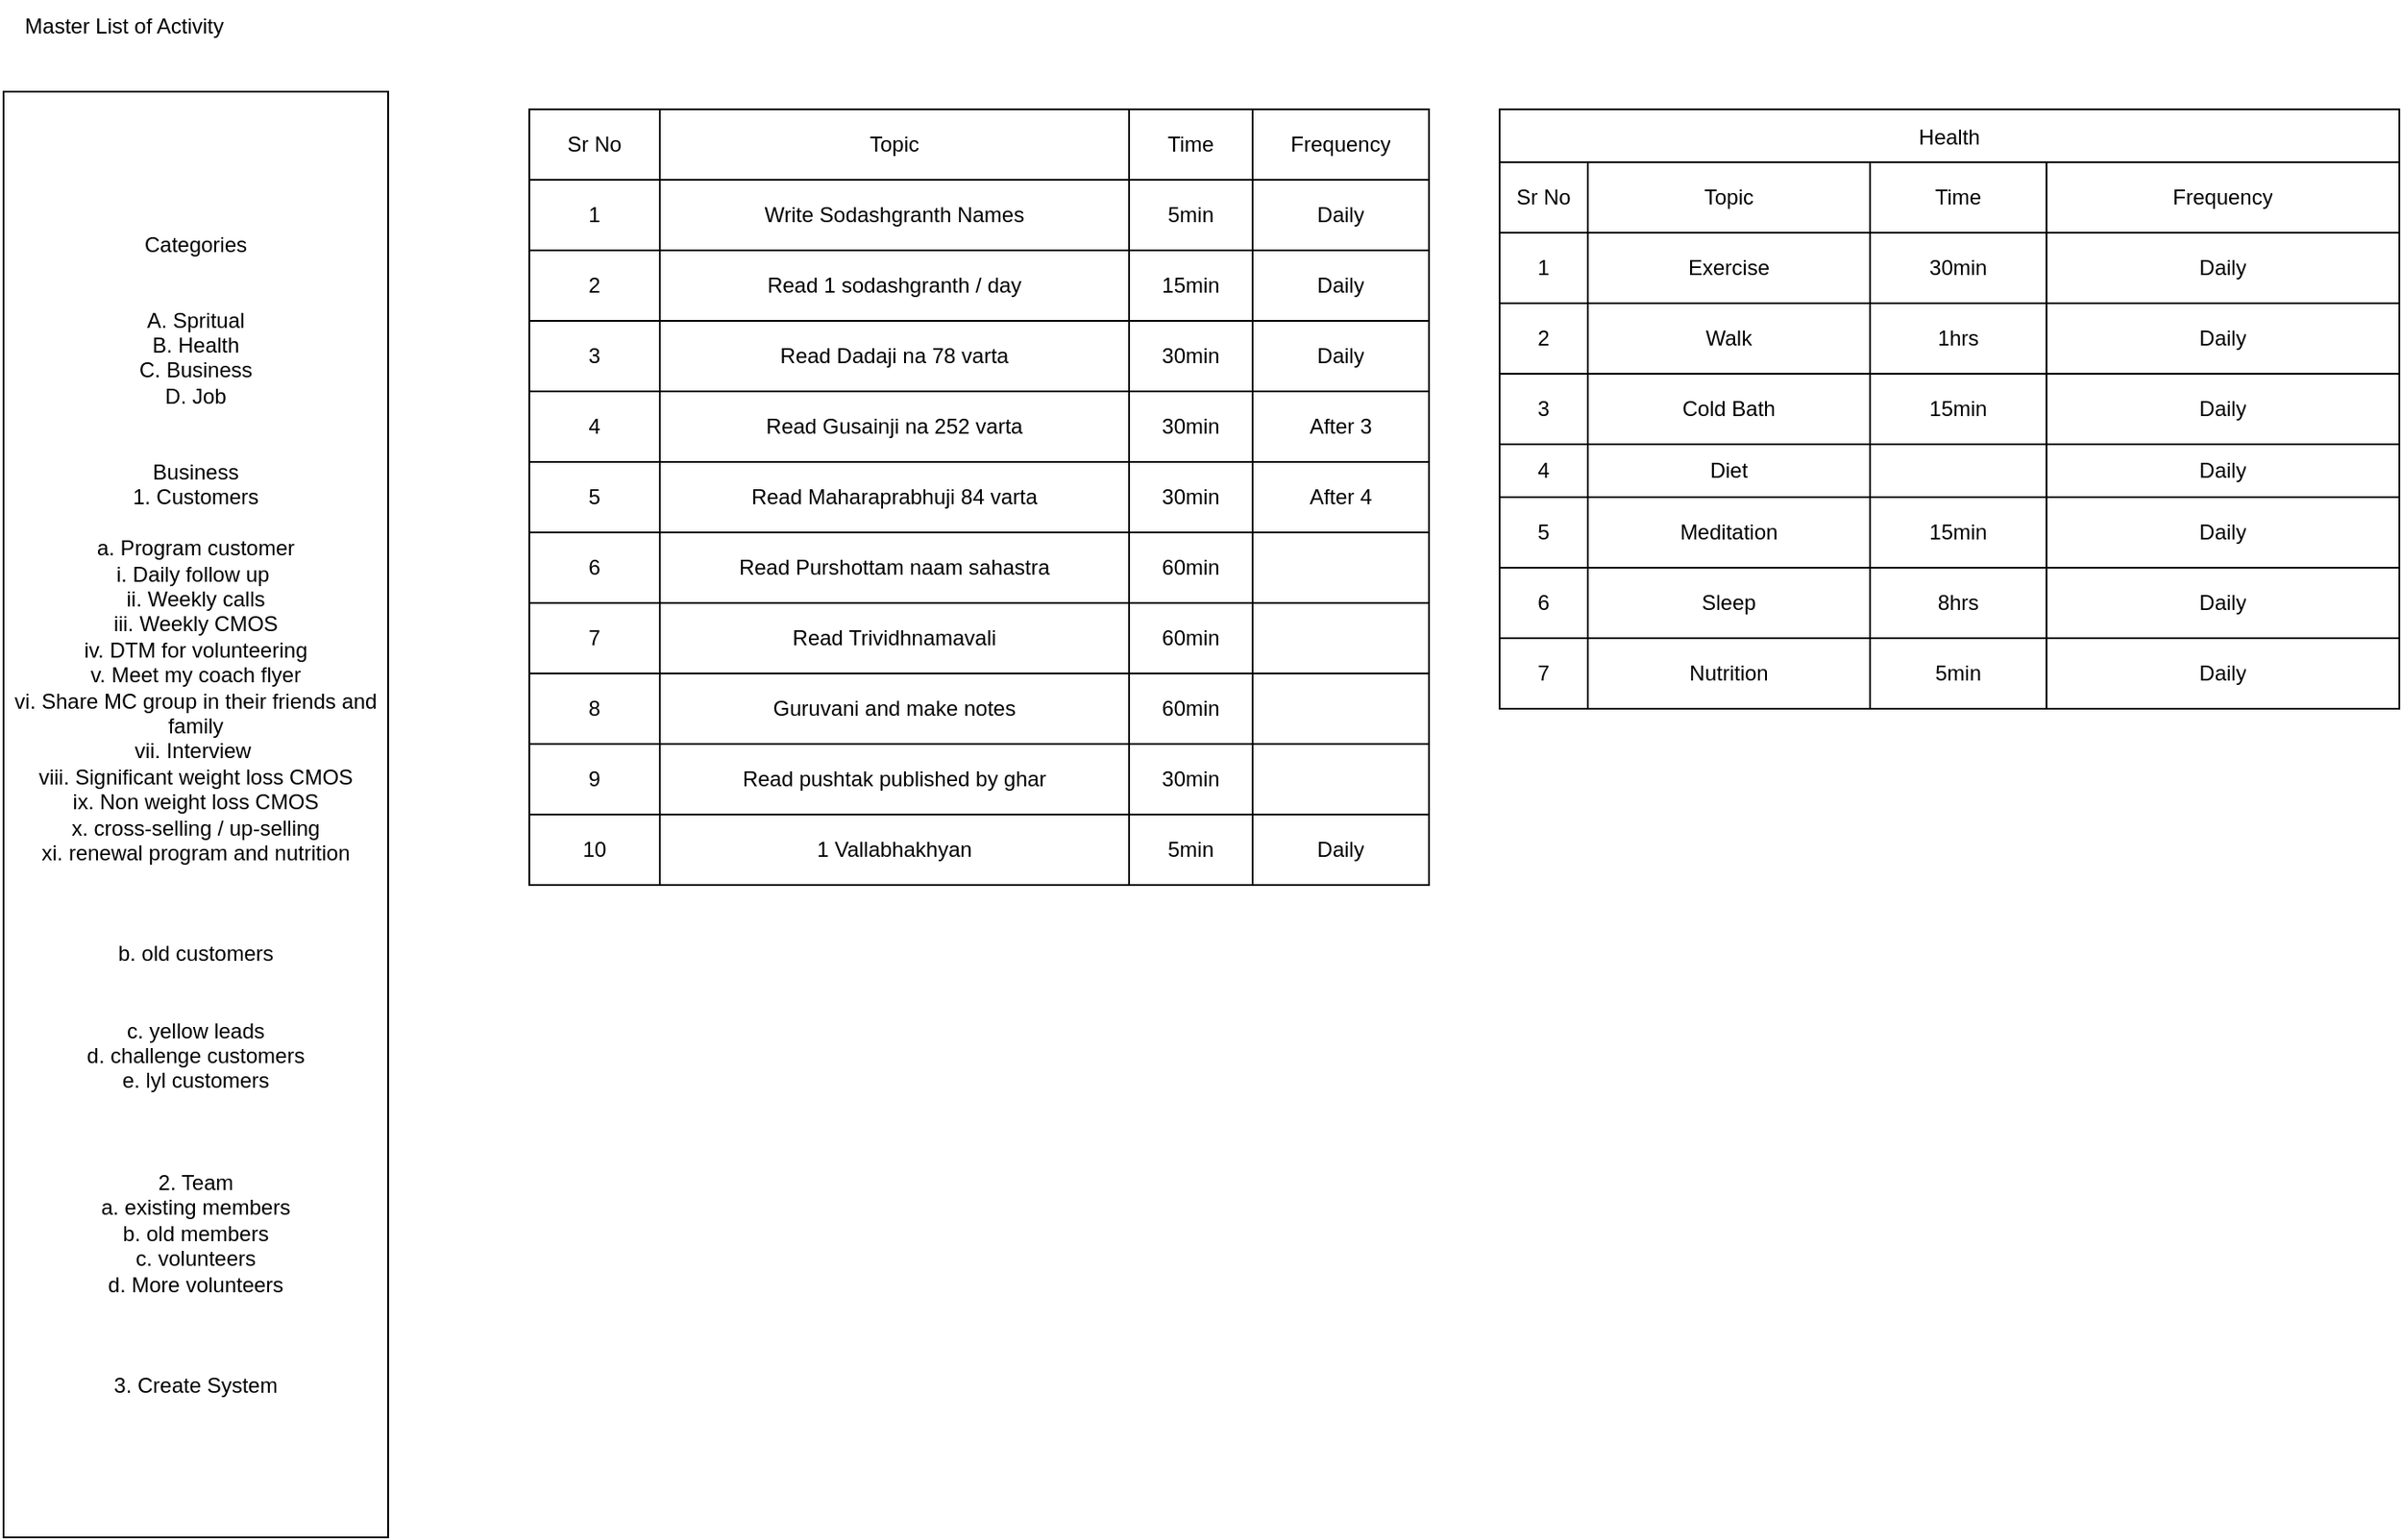 <mxfile version="24.2.7" type="github">
  <diagram name="Page-1" id="o7TmA1QrKZWusFfurLSE">
    <mxGraphModel dx="1026" dy="685" grid="1" gridSize="10" guides="1" tooltips="1" connect="1" arrows="1" fold="1" page="1" pageScale="1" pageWidth="827" pageHeight="1169" math="0" shadow="0">
      <root>
        <mxCell id="0" />
        <mxCell id="1" parent="0" />
        <mxCell id="f_WUbL0dvEo4hb0WviOG-1" value="Categories&lt;div&gt;&lt;br&gt;&lt;/div&gt;&lt;div&gt;&lt;br&gt;&lt;/div&gt;&lt;div&gt;A. Spritual&lt;/div&gt;&lt;div&gt;B. Health&lt;/div&gt;&lt;div&gt;C. Business&lt;/div&gt;&lt;div&gt;D. Job&lt;/div&gt;&lt;div&gt;&lt;br&gt;&lt;/div&gt;&lt;div&gt;&lt;br&gt;&lt;/div&gt;&lt;div&gt;Business&lt;/div&gt;&lt;div&gt;1. Customers&lt;/div&gt;&lt;div&gt;&lt;br&gt;&lt;/div&gt;&lt;div&gt;a. Program customer&lt;/div&gt;&lt;div&gt;i. Daily follow up&amp;nbsp;&lt;/div&gt;&lt;div&gt;ii. Weekly calls&lt;/div&gt;&lt;div&gt;iii. Weekly CMOS&lt;/div&gt;&lt;div&gt;iv. DTM for volunteering&lt;/div&gt;&lt;div&gt;v. Meet my coach flyer&lt;/div&gt;&lt;div&gt;vi. Share MC group in their friends and family&lt;/div&gt;&lt;div&gt;vii. Interview&amp;nbsp;&lt;/div&gt;&lt;div&gt;viii. Significant weight loss CMOS&lt;/div&gt;&lt;div&gt;ix. Non weight loss CMOS&lt;/div&gt;&lt;div&gt;&lt;span style=&quot;background-color: initial;&quot;&gt;x. cross-selling / up-selling&lt;/span&gt;&lt;br&gt;&lt;/div&gt;&lt;div&gt;&lt;span style=&quot;background-color: initial;&quot;&gt;xi. renewal program and nutrition&lt;/span&gt;&lt;/div&gt;&lt;div&gt;&lt;span style=&quot;background-color: initial;&quot;&gt;&amp;nbsp;&lt;/span&gt;&lt;/div&gt;&lt;div&gt;&lt;br&gt;&lt;/div&gt;&lt;div&gt;&lt;br&gt;&lt;/div&gt;&lt;div&gt;b. old customers&lt;/div&gt;&lt;div&gt;&lt;br&gt;&lt;/div&gt;&lt;div&gt;&lt;br&gt;&lt;/div&gt;&lt;div&gt;c. yellow leads&lt;/div&gt;&lt;div&gt;d. challenge customers&lt;/div&gt;&lt;div&gt;e. lyl customers&lt;/div&gt;&lt;div&gt;&lt;br&gt;&lt;/div&gt;&lt;div&gt;&lt;br&gt;&lt;/div&gt;&lt;div&gt;&lt;br&gt;&lt;/div&gt;&lt;div&gt;2. Team&lt;/div&gt;&lt;div&gt;a. existing members&lt;/div&gt;&lt;div&gt;b. old members&lt;/div&gt;&lt;div&gt;c. volunteers&lt;/div&gt;&lt;div&gt;d. More volunteers&lt;/div&gt;&lt;div&gt;&lt;br&gt;&lt;/div&gt;&lt;div&gt;&lt;br&gt;&lt;/div&gt;&lt;div&gt;&lt;br&gt;&lt;/div&gt;&lt;div&gt;3. Create System&lt;/div&gt;" style="rounded=0;whiteSpace=wrap;html=1;" vertex="1" parent="1">
          <mxGeometry x="52" y="80" width="218" height="820" as="geometry" />
        </mxCell>
        <mxCell id="f_WUbL0dvEo4hb0WviOG-2" value="Master List of Activity" style="text;html=1;align=center;verticalAlign=middle;resizable=0;points=[];autosize=1;strokeColor=none;fillColor=none;" vertex="1" parent="1">
          <mxGeometry x="50" y="28" width="140" height="30" as="geometry" />
        </mxCell>
        <mxCell id="f_WUbL0dvEo4hb0WviOG-4" value="" style="shape=table;startSize=0;container=1;collapsible=0;childLayout=tableLayout;" vertex="1" parent="1">
          <mxGeometry x="350" y="90" width="510" height="440" as="geometry" />
        </mxCell>
        <mxCell id="f_WUbL0dvEo4hb0WviOG-5" value="" style="shape=tableRow;horizontal=0;startSize=0;swimlaneHead=0;swimlaneBody=0;strokeColor=inherit;top=0;left=0;bottom=0;right=0;collapsible=0;dropTarget=0;fillColor=none;points=[[0,0.5],[1,0.5]];portConstraint=eastwest;" vertex="1" parent="f_WUbL0dvEo4hb0WviOG-4">
          <mxGeometry width="510" height="40" as="geometry" />
        </mxCell>
        <mxCell id="f_WUbL0dvEo4hb0WviOG-6" value="Sr No" style="shape=partialRectangle;html=1;whiteSpace=wrap;connectable=0;strokeColor=inherit;overflow=hidden;fillColor=none;top=0;left=0;bottom=0;right=0;pointerEvents=1;align=center;" vertex="1" parent="f_WUbL0dvEo4hb0WviOG-5">
          <mxGeometry width="74" height="40" as="geometry">
            <mxRectangle width="74" height="40" as="alternateBounds" />
          </mxGeometry>
        </mxCell>
        <mxCell id="f_WUbL0dvEo4hb0WviOG-7" value="Topic" style="shape=partialRectangle;html=1;whiteSpace=wrap;connectable=0;strokeColor=inherit;overflow=hidden;fillColor=none;top=0;left=0;bottom=0;right=0;pointerEvents=1;" vertex="1" parent="f_WUbL0dvEo4hb0WviOG-5">
          <mxGeometry x="74" width="266" height="40" as="geometry">
            <mxRectangle width="266" height="40" as="alternateBounds" />
          </mxGeometry>
        </mxCell>
        <mxCell id="f_WUbL0dvEo4hb0WviOG-21" value="Time" style="shape=partialRectangle;html=1;whiteSpace=wrap;connectable=0;strokeColor=inherit;overflow=hidden;fillColor=none;top=0;left=0;bottom=0;right=0;pointerEvents=1;" vertex="1" parent="f_WUbL0dvEo4hb0WviOG-5">
          <mxGeometry x="340" width="70" height="40" as="geometry">
            <mxRectangle width="70" height="40" as="alternateBounds" />
          </mxGeometry>
        </mxCell>
        <mxCell id="f_WUbL0dvEo4hb0WviOG-17" value="Frequency" style="shape=partialRectangle;html=1;whiteSpace=wrap;connectable=0;strokeColor=inherit;overflow=hidden;fillColor=none;top=0;left=0;bottom=0;right=0;pointerEvents=1;" vertex="1" parent="f_WUbL0dvEo4hb0WviOG-5">
          <mxGeometry x="410" width="100" height="40" as="geometry">
            <mxRectangle width="100" height="40" as="alternateBounds" />
          </mxGeometry>
        </mxCell>
        <mxCell id="f_WUbL0dvEo4hb0WviOG-8" value="" style="shape=tableRow;horizontal=0;startSize=0;swimlaneHead=0;swimlaneBody=0;strokeColor=inherit;top=0;left=0;bottom=0;right=0;collapsible=0;dropTarget=0;fillColor=none;points=[[0,0.5],[1,0.5]];portConstraint=eastwest;" vertex="1" parent="f_WUbL0dvEo4hb0WviOG-4">
          <mxGeometry y="40" width="510" height="40" as="geometry" />
        </mxCell>
        <mxCell id="f_WUbL0dvEo4hb0WviOG-9" value="1" style="shape=partialRectangle;html=1;whiteSpace=wrap;connectable=0;strokeColor=inherit;overflow=hidden;fillColor=none;top=0;left=0;bottom=0;right=0;pointerEvents=1;" vertex="1" parent="f_WUbL0dvEo4hb0WviOG-8">
          <mxGeometry width="74" height="40" as="geometry">
            <mxRectangle width="74" height="40" as="alternateBounds" />
          </mxGeometry>
        </mxCell>
        <mxCell id="f_WUbL0dvEo4hb0WviOG-10" value="Write Sodashgranth Names" style="shape=partialRectangle;html=1;whiteSpace=wrap;connectable=0;strokeColor=inherit;overflow=hidden;fillColor=none;top=0;left=0;bottom=0;right=0;pointerEvents=1;" vertex="1" parent="f_WUbL0dvEo4hb0WviOG-8">
          <mxGeometry x="74" width="266" height="40" as="geometry">
            <mxRectangle width="266" height="40" as="alternateBounds" />
          </mxGeometry>
        </mxCell>
        <mxCell id="f_WUbL0dvEo4hb0WviOG-22" value="5min" style="shape=partialRectangle;html=1;whiteSpace=wrap;connectable=0;strokeColor=inherit;overflow=hidden;fillColor=none;top=0;left=0;bottom=0;right=0;pointerEvents=1;" vertex="1" parent="f_WUbL0dvEo4hb0WviOG-8">
          <mxGeometry x="340" width="70" height="40" as="geometry">
            <mxRectangle width="70" height="40" as="alternateBounds" />
          </mxGeometry>
        </mxCell>
        <mxCell id="f_WUbL0dvEo4hb0WviOG-18" value="Daily" style="shape=partialRectangle;html=1;whiteSpace=wrap;connectable=0;strokeColor=inherit;overflow=hidden;fillColor=none;top=0;left=0;bottom=0;right=0;pointerEvents=1;" vertex="1" parent="f_WUbL0dvEo4hb0WviOG-8">
          <mxGeometry x="410" width="100" height="40" as="geometry">
            <mxRectangle width="100" height="40" as="alternateBounds" />
          </mxGeometry>
        </mxCell>
        <mxCell id="f_WUbL0dvEo4hb0WviOG-11" value="" style="shape=tableRow;horizontal=0;startSize=0;swimlaneHead=0;swimlaneBody=0;strokeColor=inherit;top=0;left=0;bottom=0;right=0;collapsible=0;dropTarget=0;fillColor=none;points=[[0,0.5],[1,0.5]];portConstraint=eastwest;" vertex="1" parent="f_WUbL0dvEo4hb0WviOG-4">
          <mxGeometry y="80" width="510" height="40" as="geometry" />
        </mxCell>
        <mxCell id="f_WUbL0dvEo4hb0WviOG-12" value="2" style="shape=partialRectangle;html=1;whiteSpace=wrap;connectable=0;strokeColor=inherit;overflow=hidden;fillColor=none;top=0;left=0;bottom=0;right=0;pointerEvents=1;" vertex="1" parent="f_WUbL0dvEo4hb0WviOG-11">
          <mxGeometry width="74" height="40" as="geometry">
            <mxRectangle width="74" height="40" as="alternateBounds" />
          </mxGeometry>
        </mxCell>
        <mxCell id="f_WUbL0dvEo4hb0WviOG-13" value="Read 1 sodashgranth / day" style="shape=partialRectangle;html=1;whiteSpace=wrap;connectable=0;strokeColor=inherit;overflow=hidden;fillColor=none;top=0;left=0;bottom=0;right=0;pointerEvents=1;" vertex="1" parent="f_WUbL0dvEo4hb0WviOG-11">
          <mxGeometry x="74" width="266" height="40" as="geometry">
            <mxRectangle width="266" height="40" as="alternateBounds" />
          </mxGeometry>
        </mxCell>
        <mxCell id="f_WUbL0dvEo4hb0WviOG-23" value="15min" style="shape=partialRectangle;html=1;whiteSpace=wrap;connectable=0;strokeColor=inherit;overflow=hidden;fillColor=none;top=0;left=0;bottom=0;right=0;pointerEvents=1;" vertex="1" parent="f_WUbL0dvEo4hb0WviOG-11">
          <mxGeometry x="340" width="70" height="40" as="geometry">
            <mxRectangle width="70" height="40" as="alternateBounds" />
          </mxGeometry>
        </mxCell>
        <mxCell id="f_WUbL0dvEo4hb0WviOG-19" value="Daily" style="shape=partialRectangle;html=1;whiteSpace=wrap;connectable=0;strokeColor=inherit;overflow=hidden;fillColor=none;top=0;left=0;bottom=0;right=0;pointerEvents=1;" vertex="1" parent="f_WUbL0dvEo4hb0WviOG-11">
          <mxGeometry x="410" width="100" height="40" as="geometry">
            <mxRectangle width="100" height="40" as="alternateBounds" />
          </mxGeometry>
        </mxCell>
        <mxCell id="f_WUbL0dvEo4hb0WviOG-25" style="shape=tableRow;horizontal=0;startSize=0;swimlaneHead=0;swimlaneBody=0;strokeColor=inherit;top=0;left=0;bottom=0;right=0;collapsible=0;dropTarget=0;fillColor=none;points=[[0,0.5],[1,0.5]];portConstraint=eastwest;" vertex="1" parent="f_WUbL0dvEo4hb0WviOG-4">
          <mxGeometry y="120" width="510" height="40" as="geometry" />
        </mxCell>
        <mxCell id="f_WUbL0dvEo4hb0WviOG-26" value="3" style="shape=partialRectangle;html=1;whiteSpace=wrap;connectable=0;strokeColor=inherit;overflow=hidden;fillColor=none;top=0;left=0;bottom=0;right=0;pointerEvents=1;" vertex="1" parent="f_WUbL0dvEo4hb0WviOG-25">
          <mxGeometry width="74" height="40" as="geometry">
            <mxRectangle width="74" height="40" as="alternateBounds" />
          </mxGeometry>
        </mxCell>
        <mxCell id="f_WUbL0dvEo4hb0WviOG-27" value="Read Dadaji na 78 varta" style="shape=partialRectangle;html=1;whiteSpace=wrap;connectable=0;strokeColor=inherit;overflow=hidden;fillColor=none;top=0;left=0;bottom=0;right=0;pointerEvents=1;" vertex="1" parent="f_WUbL0dvEo4hb0WviOG-25">
          <mxGeometry x="74" width="266" height="40" as="geometry">
            <mxRectangle width="266" height="40" as="alternateBounds" />
          </mxGeometry>
        </mxCell>
        <mxCell id="f_WUbL0dvEo4hb0WviOG-28" value="30min" style="shape=partialRectangle;html=1;whiteSpace=wrap;connectable=0;strokeColor=inherit;overflow=hidden;fillColor=none;top=0;left=0;bottom=0;right=0;pointerEvents=1;" vertex="1" parent="f_WUbL0dvEo4hb0WviOG-25">
          <mxGeometry x="340" width="70" height="40" as="geometry">
            <mxRectangle width="70" height="40" as="alternateBounds" />
          </mxGeometry>
        </mxCell>
        <mxCell id="f_WUbL0dvEo4hb0WviOG-29" value="Daily" style="shape=partialRectangle;html=1;whiteSpace=wrap;connectable=0;strokeColor=inherit;overflow=hidden;fillColor=none;top=0;left=0;bottom=0;right=0;pointerEvents=1;" vertex="1" parent="f_WUbL0dvEo4hb0WviOG-25">
          <mxGeometry x="410" width="100" height="40" as="geometry">
            <mxRectangle width="100" height="40" as="alternateBounds" />
          </mxGeometry>
        </mxCell>
        <mxCell id="f_WUbL0dvEo4hb0WviOG-14" value="" style="shape=tableRow;horizontal=0;startSize=0;swimlaneHead=0;swimlaneBody=0;strokeColor=inherit;top=0;left=0;bottom=0;right=0;collapsible=0;dropTarget=0;fillColor=none;points=[[0,0.5],[1,0.5]];portConstraint=eastwest;" vertex="1" parent="f_WUbL0dvEo4hb0WviOG-4">
          <mxGeometry y="160" width="510" height="40" as="geometry" />
        </mxCell>
        <mxCell id="f_WUbL0dvEo4hb0WviOG-15" value="4" style="shape=partialRectangle;html=1;whiteSpace=wrap;connectable=0;strokeColor=inherit;overflow=hidden;fillColor=none;top=0;left=0;bottom=0;right=0;pointerEvents=1;" vertex="1" parent="f_WUbL0dvEo4hb0WviOG-14">
          <mxGeometry width="74" height="40" as="geometry">
            <mxRectangle width="74" height="40" as="alternateBounds" />
          </mxGeometry>
        </mxCell>
        <mxCell id="f_WUbL0dvEo4hb0WviOG-16" value="Read Gusainji na 252 varta" style="shape=partialRectangle;html=1;whiteSpace=wrap;connectable=0;strokeColor=inherit;overflow=hidden;fillColor=none;top=0;left=0;bottom=0;right=0;pointerEvents=1;" vertex="1" parent="f_WUbL0dvEo4hb0WviOG-14">
          <mxGeometry x="74" width="266" height="40" as="geometry">
            <mxRectangle width="266" height="40" as="alternateBounds" />
          </mxGeometry>
        </mxCell>
        <mxCell id="f_WUbL0dvEo4hb0WviOG-24" value="30min" style="shape=partialRectangle;html=1;whiteSpace=wrap;connectable=0;strokeColor=inherit;overflow=hidden;fillColor=none;top=0;left=0;bottom=0;right=0;pointerEvents=1;" vertex="1" parent="f_WUbL0dvEo4hb0WviOG-14">
          <mxGeometry x="340" width="70" height="40" as="geometry">
            <mxRectangle width="70" height="40" as="alternateBounds" />
          </mxGeometry>
        </mxCell>
        <mxCell id="f_WUbL0dvEo4hb0WviOG-20" value="After 3" style="shape=partialRectangle;html=1;whiteSpace=wrap;connectable=0;strokeColor=inherit;overflow=hidden;fillColor=none;top=0;left=0;bottom=0;right=0;pointerEvents=1;" vertex="1" parent="f_WUbL0dvEo4hb0WviOG-14">
          <mxGeometry x="410" width="100" height="40" as="geometry">
            <mxRectangle width="100" height="40" as="alternateBounds" />
          </mxGeometry>
        </mxCell>
        <mxCell id="f_WUbL0dvEo4hb0WviOG-35" style="shape=tableRow;horizontal=0;startSize=0;swimlaneHead=0;swimlaneBody=0;strokeColor=inherit;top=0;left=0;bottom=0;right=0;collapsible=0;dropTarget=0;fillColor=none;points=[[0,0.5],[1,0.5]];portConstraint=eastwest;" vertex="1" parent="f_WUbL0dvEo4hb0WviOG-4">
          <mxGeometry y="200" width="510" height="40" as="geometry" />
        </mxCell>
        <mxCell id="f_WUbL0dvEo4hb0WviOG-36" value="5" style="shape=partialRectangle;html=1;whiteSpace=wrap;connectable=0;strokeColor=inherit;overflow=hidden;fillColor=none;top=0;left=0;bottom=0;right=0;pointerEvents=1;" vertex="1" parent="f_WUbL0dvEo4hb0WviOG-35">
          <mxGeometry width="74" height="40" as="geometry">
            <mxRectangle width="74" height="40" as="alternateBounds" />
          </mxGeometry>
        </mxCell>
        <mxCell id="f_WUbL0dvEo4hb0WviOG-37" value="Read Maharaprabhuji 84 varta" style="shape=partialRectangle;html=1;whiteSpace=wrap;connectable=0;strokeColor=inherit;overflow=hidden;fillColor=none;top=0;left=0;bottom=0;right=0;pointerEvents=1;" vertex="1" parent="f_WUbL0dvEo4hb0WviOG-35">
          <mxGeometry x="74" width="266" height="40" as="geometry">
            <mxRectangle width="266" height="40" as="alternateBounds" />
          </mxGeometry>
        </mxCell>
        <mxCell id="f_WUbL0dvEo4hb0WviOG-38" value="30min" style="shape=partialRectangle;html=1;whiteSpace=wrap;connectable=0;strokeColor=inherit;overflow=hidden;fillColor=none;top=0;left=0;bottom=0;right=0;pointerEvents=1;" vertex="1" parent="f_WUbL0dvEo4hb0WviOG-35">
          <mxGeometry x="340" width="70" height="40" as="geometry">
            <mxRectangle width="70" height="40" as="alternateBounds" />
          </mxGeometry>
        </mxCell>
        <mxCell id="f_WUbL0dvEo4hb0WviOG-39" value="After 4" style="shape=partialRectangle;html=1;whiteSpace=wrap;connectable=0;strokeColor=inherit;overflow=hidden;fillColor=none;top=0;left=0;bottom=0;right=0;pointerEvents=1;" vertex="1" parent="f_WUbL0dvEo4hb0WviOG-35">
          <mxGeometry x="410" width="100" height="40" as="geometry">
            <mxRectangle width="100" height="40" as="alternateBounds" />
          </mxGeometry>
        </mxCell>
        <mxCell id="f_WUbL0dvEo4hb0WviOG-40" style="shape=tableRow;horizontal=0;startSize=0;swimlaneHead=0;swimlaneBody=0;strokeColor=inherit;top=0;left=0;bottom=0;right=0;collapsible=0;dropTarget=0;fillColor=none;points=[[0,0.5],[1,0.5]];portConstraint=eastwest;" vertex="1" parent="f_WUbL0dvEo4hb0WviOG-4">
          <mxGeometry y="240" width="510" height="40" as="geometry" />
        </mxCell>
        <mxCell id="f_WUbL0dvEo4hb0WviOG-41" value="6" style="shape=partialRectangle;html=1;whiteSpace=wrap;connectable=0;strokeColor=inherit;overflow=hidden;fillColor=none;top=0;left=0;bottom=0;right=0;pointerEvents=1;" vertex="1" parent="f_WUbL0dvEo4hb0WviOG-40">
          <mxGeometry width="74" height="40" as="geometry">
            <mxRectangle width="74" height="40" as="alternateBounds" />
          </mxGeometry>
        </mxCell>
        <mxCell id="f_WUbL0dvEo4hb0WviOG-42" value="Read Purshottam naam sahastra" style="shape=partialRectangle;html=1;whiteSpace=wrap;connectable=0;strokeColor=inherit;overflow=hidden;fillColor=none;top=0;left=0;bottom=0;right=0;pointerEvents=1;" vertex="1" parent="f_WUbL0dvEo4hb0WviOG-40">
          <mxGeometry x="74" width="266" height="40" as="geometry">
            <mxRectangle width="266" height="40" as="alternateBounds" />
          </mxGeometry>
        </mxCell>
        <mxCell id="f_WUbL0dvEo4hb0WviOG-43" value="60min" style="shape=partialRectangle;html=1;whiteSpace=wrap;connectable=0;strokeColor=inherit;overflow=hidden;fillColor=none;top=0;left=0;bottom=0;right=0;pointerEvents=1;" vertex="1" parent="f_WUbL0dvEo4hb0WviOG-40">
          <mxGeometry x="340" width="70" height="40" as="geometry">
            <mxRectangle width="70" height="40" as="alternateBounds" />
          </mxGeometry>
        </mxCell>
        <mxCell id="f_WUbL0dvEo4hb0WviOG-44" style="shape=partialRectangle;html=1;whiteSpace=wrap;connectable=0;strokeColor=inherit;overflow=hidden;fillColor=none;top=0;left=0;bottom=0;right=0;pointerEvents=1;" vertex="1" parent="f_WUbL0dvEo4hb0WviOG-40">
          <mxGeometry x="410" width="100" height="40" as="geometry">
            <mxRectangle width="100" height="40" as="alternateBounds" />
          </mxGeometry>
        </mxCell>
        <mxCell id="f_WUbL0dvEo4hb0WviOG-45" style="shape=tableRow;horizontal=0;startSize=0;swimlaneHead=0;swimlaneBody=0;strokeColor=inherit;top=0;left=0;bottom=0;right=0;collapsible=0;dropTarget=0;fillColor=none;points=[[0,0.5],[1,0.5]];portConstraint=eastwest;" vertex="1" parent="f_WUbL0dvEo4hb0WviOG-4">
          <mxGeometry y="280" width="510" height="40" as="geometry" />
        </mxCell>
        <mxCell id="f_WUbL0dvEo4hb0WviOG-46" value="7" style="shape=partialRectangle;html=1;whiteSpace=wrap;connectable=0;strokeColor=inherit;overflow=hidden;fillColor=none;top=0;left=0;bottom=0;right=0;pointerEvents=1;" vertex="1" parent="f_WUbL0dvEo4hb0WviOG-45">
          <mxGeometry width="74" height="40" as="geometry">
            <mxRectangle width="74" height="40" as="alternateBounds" />
          </mxGeometry>
        </mxCell>
        <mxCell id="f_WUbL0dvEo4hb0WviOG-47" value="Read Trividhnamavali" style="shape=partialRectangle;html=1;whiteSpace=wrap;connectable=0;strokeColor=inherit;overflow=hidden;fillColor=none;top=0;left=0;bottom=0;right=0;pointerEvents=1;" vertex="1" parent="f_WUbL0dvEo4hb0WviOG-45">
          <mxGeometry x="74" width="266" height="40" as="geometry">
            <mxRectangle width="266" height="40" as="alternateBounds" />
          </mxGeometry>
        </mxCell>
        <mxCell id="f_WUbL0dvEo4hb0WviOG-48" value="60min" style="shape=partialRectangle;html=1;whiteSpace=wrap;connectable=0;strokeColor=inherit;overflow=hidden;fillColor=none;top=0;left=0;bottom=0;right=0;pointerEvents=1;" vertex="1" parent="f_WUbL0dvEo4hb0WviOG-45">
          <mxGeometry x="340" width="70" height="40" as="geometry">
            <mxRectangle width="70" height="40" as="alternateBounds" />
          </mxGeometry>
        </mxCell>
        <mxCell id="f_WUbL0dvEo4hb0WviOG-49" style="shape=partialRectangle;html=1;whiteSpace=wrap;connectable=0;strokeColor=inherit;overflow=hidden;fillColor=none;top=0;left=0;bottom=0;right=0;pointerEvents=1;" vertex="1" parent="f_WUbL0dvEo4hb0WviOG-45">
          <mxGeometry x="410" width="100" height="40" as="geometry">
            <mxRectangle width="100" height="40" as="alternateBounds" />
          </mxGeometry>
        </mxCell>
        <mxCell id="f_WUbL0dvEo4hb0WviOG-50" style="shape=tableRow;horizontal=0;startSize=0;swimlaneHead=0;swimlaneBody=0;strokeColor=inherit;top=0;left=0;bottom=0;right=0;collapsible=0;dropTarget=0;fillColor=none;points=[[0,0.5],[1,0.5]];portConstraint=eastwest;" vertex="1" parent="f_WUbL0dvEo4hb0WviOG-4">
          <mxGeometry y="320" width="510" height="40" as="geometry" />
        </mxCell>
        <mxCell id="f_WUbL0dvEo4hb0WviOG-51" value="8" style="shape=partialRectangle;html=1;whiteSpace=wrap;connectable=0;strokeColor=inherit;overflow=hidden;fillColor=none;top=0;left=0;bottom=0;right=0;pointerEvents=1;" vertex="1" parent="f_WUbL0dvEo4hb0WviOG-50">
          <mxGeometry width="74" height="40" as="geometry">
            <mxRectangle width="74" height="40" as="alternateBounds" />
          </mxGeometry>
        </mxCell>
        <mxCell id="f_WUbL0dvEo4hb0WviOG-52" value="Guruvani and make notes" style="shape=partialRectangle;html=1;whiteSpace=wrap;connectable=0;strokeColor=inherit;overflow=hidden;fillColor=none;top=0;left=0;bottom=0;right=0;pointerEvents=1;" vertex="1" parent="f_WUbL0dvEo4hb0WviOG-50">
          <mxGeometry x="74" width="266" height="40" as="geometry">
            <mxRectangle width="266" height="40" as="alternateBounds" />
          </mxGeometry>
        </mxCell>
        <mxCell id="f_WUbL0dvEo4hb0WviOG-53" value="60min" style="shape=partialRectangle;html=1;whiteSpace=wrap;connectable=0;strokeColor=inherit;overflow=hidden;fillColor=none;top=0;left=0;bottom=0;right=0;pointerEvents=1;" vertex="1" parent="f_WUbL0dvEo4hb0WviOG-50">
          <mxGeometry x="340" width="70" height="40" as="geometry">
            <mxRectangle width="70" height="40" as="alternateBounds" />
          </mxGeometry>
        </mxCell>
        <mxCell id="f_WUbL0dvEo4hb0WviOG-54" style="shape=partialRectangle;html=1;whiteSpace=wrap;connectable=0;strokeColor=inherit;overflow=hidden;fillColor=none;top=0;left=0;bottom=0;right=0;pointerEvents=1;" vertex="1" parent="f_WUbL0dvEo4hb0WviOG-50">
          <mxGeometry x="410" width="100" height="40" as="geometry">
            <mxRectangle width="100" height="40" as="alternateBounds" />
          </mxGeometry>
        </mxCell>
        <mxCell id="f_WUbL0dvEo4hb0WviOG-55" style="shape=tableRow;horizontal=0;startSize=0;swimlaneHead=0;swimlaneBody=0;strokeColor=inherit;top=0;left=0;bottom=0;right=0;collapsible=0;dropTarget=0;fillColor=none;points=[[0,0.5],[1,0.5]];portConstraint=eastwest;" vertex="1" parent="f_WUbL0dvEo4hb0WviOG-4">
          <mxGeometry y="360" width="510" height="40" as="geometry" />
        </mxCell>
        <mxCell id="f_WUbL0dvEo4hb0WviOG-56" value="9" style="shape=partialRectangle;html=1;whiteSpace=wrap;connectable=0;strokeColor=inherit;overflow=hidden;fillColor=none;top=0;left=0;bottom=0;right=0;pointerEvents=1;" vertex="1" parent="f_WUbL0dvEo4hb0WviOG-55">
          <mxGeometry width="74" height="40" as="geometry">
            <mxRectangle width="74" height="40" as="alternateBounds" />
          </mxGeometry>
        </mxCell>
        <mxCell id="f_WUbL0dvEo4hb0WviOG-57" value="Read pushtak published by ghar" style="shape=partialRectangle;html=1;whiteSpace=wrap;connectable=0;strokeColor=inherit;overflow=hidden;fillColor=none;top=0;left=0;bottom=0;right=0;pointerEvents=1;" vertex="1" parent="f_WUbL0dvEo4hb0WviOG-55">
          <mxGeometry x="74" width="266" height="40" as="geometry">
            <mxRectangle width="266" height="40" as="alternateBounds" />
          </mxGeometry>
        </mxCell>
        <mxCell id="f_WUbL0dvEo4hb0WviOG-58" value="30min" style="shape=partialRectangle;html=1;whiteSpace=wrap;connectable=0;strokeColor=inherit;overflow=hidden;fillColor=none;top=0;left=0;bottom=0;right=0;pointerEvents=1;" vertex="1" parent="f_WUbL0dvEo4hb0WviOG-55">
          <mxGeometry x="340" width="70" height="40" as="geometry">
            <mxRectangle width="70" height="40" as="alternateBounds" />
          </mxGeometry>
        </mxCell>
        <mxCell id="f_WUbL0dvEo4hb0WviOG-59" style="shape=partialRectangle;html=1;whiteSpace=wrap;connectable=0;strokeColor=inherit;overflow=hidden;fillColor=none;top=0;left=0;bottom=0;right=0;pointerEvents=1;" vertex="1" parent="f_WUbL0dvEo4hb0WviOG-55">
          <mxGeometry x="410" width="100" height="40" as="geometry">
            <mxRectangle width="100" height="40" as="alternateBounds" />
          </mxGeometry>
        </mxCell>
        <mxCell id="f_WUbL0dvEo4hb0WviOG-60" style="shape=tableRow;horizontal=0;startSize=0;swimlaneHead=0;swimlaneBody=0;strokeColor=inherit;top=0;left=0;bottom=0;right=0;collapsible=0;dropTarget=0;fillColor=none;points=[[0,0.5],[1,0.5]];portConstraint=eastwest;" vertex="1" parent="f_WUbL0dvEo4hb0WviOG-4">
          <mxGeometry y="400" width="510" height="40" as="geometry" />
        </mxCell>
        <mxCell id="f_WUbL0dvEo4hb0WviOG-61" value="10" style="shape=partialRectangle;html=1;whiteSpace=wrap;connectable=0;strokeColor=inherit;overflow=hidden;fillColor=none;top=0;left=0;bottom=0;right=0;pointerEvents=1;" vertex="1" parent="f_WUbL0dvEo4hb0WviOG-60">
          <mxGeometry width="74" height="40" as="geometry">
            <mxRectangle width="74" height="40" as="alternateBounds" />
          </mxGeometry>
        </mxCell>
        <mxCell id="f_WUbL0dvEo4hb0WviOG-62" value="1 Vallabhakhyan" style="shape=partialRectangle;html=1;whiteSpace=wrap;connectable=0;strokeColor=inherit;overflow=hidden;fillColor=none;top=0;left=0;bottom=0;right=0;pointerEvents=1;" vertex="1" parent="f_WUbL0dvEo4hb0WviOG-60">
          <mxGeometry x="74" width="266" height="40" as="geometry">
            <mxRectangle width="266" height="40" as="alternateBounds" />
          </mxGeometry>
        </mxCell>
        <mxCell id="f_WUbL0dvEo4hb0WviOG-63" value="5min" style="shape=partialRectangle;html=1;whiteSpace=wrap;connectable=0;strokeColor=inherit;overflow=hidden;fillColor=none;top=0;left=0;bottom=0;right=0;pointerEvents=1;" vertex="1" parent="f_WUbL0dvEo4hb0WviOG-60">
          <mxGeometry x="340" width="70" height="40" as="geometry">
            <mxRectangle width="70" height="40" as="alternateBounds" />
          </mxGeometry>
        </mxCell>
        <mxCell id="f_WUbL0dvEo4hb0WviOG-64" value="Daily" style="shape=partialRectangle;html=1;whiteSpace=wrap;connectable=0;strokeColor=inherit;overflow=hidden;fillColor=none;top=0;left=0;bottom=0;right=0;pointerEvents=1;" vertex="1" parent="f_WUbL0dvEo4hb0WviOG-60">
          <mxGeometry x="410" width="100" height="40" as="geometry">
            <mxRectangle width="100" height="40" as="alternateBounds" />
          </mxGeometry>
        </mxCell>
        <mxCell id="f_WUbL0dvEo4hb0WviOG-65" value="Health" style="shape=table;startSize=30;container=1;collapsible=0;childLayout=tableLayout;" vertex="1" parent="1">
          <mxGeometry x="900" y="90" width="510" height="340" as="geometry" />
        </mxCell>
        <mxCell id="f_WUbL0dvEo4hb0WviOG-66" value="" style="shape=tableRow;horizontal=0;startSize=0;swimlaneHead=0;swimlaneBody=0;strokeColor=inherit;top=0;left=0;bottom=0;right=0;collapsible=0;dropTarget=0;fillColor=none;points=[[0,0.5],[1,0.5]];portConstraint=eastwest;" vertex="1" parent="f_WUbL0dvEo4hb0WviOG-65">
          <mxGeometry y="30" width="510" height="40" as="geometry" />
        </mxCell>
        <mxCell id="f_WUbL0dvEo4hb0WviOG-67" value="Sr No" style="shape=partialRectangle;html=1;whiteSpace=wrap;connectable=0;strokeColor=inherit;overflow=hidden;fillColor=none;top=0;left=0;bottom=0;right=0;pointerEvents=1;" vertex="1" parent="f_WUbL0dvEo4hb0WviOG-66">
          <mxGeometry width="50" height="40" as="geometry">
            <mxRectangle width="50" height="40" as="alternateBounds" />
          </mxGeometry>
        </mxCell>
        <mxCell id="f_WUbL0dvEo4hb0WviOG-68" value="Topic" style="shape=partialRectangle;html=1;whiteSpace=wrap;connectable=0;strokeColor=inherit;overflow=hidden;fillColor=none;top=0;left=0;bottom=0;right=0;pointerEvents=1;" vertex="1" parent="f_WUbL0dvEo4hb0WviOG-66">
          <mxGeometry x="50" width="160" height="40" as="geometry">
            <mxRectangle width="160" height="40" as="alternateBounds" />
          </mxGeometry>
        </mxCell>
        <mxCell id="f_WUbL0dvEo4hb0WviOG-69" value="Time" style="shape=partialRectangle;html=1;whiteSpace=wrap;connectable=0;strokeColor=inherit;overflow=hidden;fillColor=none;top=0;left=0;bottom=0;right=0;pointerEvents=1;" vertex="1" parent="f_WUbL0dvEo4hb0WviOG-66">
          <mxGeometry x="210" width="100" height="40" as="geometry">
            <mxRectangle width="100" height="40" as="alternateBounds" />
          </mxGeometry>
        </mxCell>
        <mxCell id="f_WUbL0dvEo4hb0WviOG-70" value="Frequency" style="shape=partialRectangle;html=1;whiteSpace=wrap;connectable=0;strokeColor=inherit;overflow=hidden;fillColor=none;top=0;left=0;bottom=0;right=0;pointerEvents=1;" vertex="1" parent="f_WUbL0dvEo4hb0WviOG-66">
          <mxGeometry x="310" width="200" height="40" as="geometry">
            <mxRectangle width="200" height="40" as="alternateBounds" />
          </mxGeometry>
        </mxCell>
        <mxCell id="f_WUbL0dvEo4hb0WviOG-71" value="" style="shape=tableRow;horizontal=0;startSize=0;swimlaneHead=0;swimlaneBody=0;strokeColor=inherit;top=0;left=0;bottom=0;right=0;collapsible=0;dropTarget=0;fillColor=none;points=[[0,0.5],[1,0.5]];portConstraint=eastwest;" vertex="1" parent="f_WUbL0dvEo4hb0WviOG-65">
          <mxGeometry y="70" width="510" height="40" as="geometry" />
        </mxCell>
        <mxCell id="f_WUbL0dvEo4hb0WviOG-72" value="1" style="shape=partialRectangle;html=1;whiteSpace=wrap;connectable=0;strokeColor=inherit;overflow=hidden;fillColor=none;top=0;left=0;bottom=0;right=0;pointerEvents=1;" vertex="1" parent="f_WUbL0dvEo4hb0WviOG-71">
          <mxGeometry width="50" height="40" as="geometry">
            <mxRectangle width="50" height="40" as="alternateBounds" />
          </mxGeometry>
        </mxCell>
        <mxCell id="f_WUbL0dvEo4hb0WviOG-73" value="Exercise" style="shape=partialRectangle;html=1;whiteSpace=wrap;connectable=0;strokeColor=inherit;overflow=hidden;fillColor=none;top=0;left=0;bottom=0;right=0;pointerEvents=1;" vertex="1" parent="f_WUbL0dvEo4hb0WviOG-71">
          <mxGeometry x="50" width="160" height="40" as="geometry">
            <mxRectangle width="160" height="40" as="alternateBounds" />
          </mxGeometry>
        </mxCell>
        <mxCell id="f_WUbL0dvEo4hb0WviOG-74" value="30min" style="shape=partialRectangle;html=1;whiteSpace=wrap;connectable=0;strokeColor=inherit;overflow=hidden;fillColor=none;top=0;left=0;bottom=0;right=0;pointerEvents=1;" vertex="1" parent="f_WUbL0dvEo4hb0WviOG-71">
          <mxGeometry x="210" width="100" height="40" as="geometry">
            <mxRectangle width="100" height="40" as="alternateBounds" />
          </mxGeometry>
        </mxCell>
        <mxCell id="f_WUbL0dvEo4hb0WviOG-75" value="Daily" style="shape=partialRectangle;html=1;whiteSpace=wrap;connectable=0;strokeColor=inherit;overflow=hidden;fillColor=none;top=0;left=0;bottom=0;right=0;pointerEvents=1;" vertex="1" parent="f_WUbL0dvEo4hb0WviOG-71">
          <mxGeometry x="310" width="200" height="40" as="geometry">
            <mxRectangle width="200" height="40" as="alternateBounds" />
          </mxGeometry>
        </mxCell>
        <mxCell id="f_WUbL0dvEo4hb0WviOG-76" value="" style="shape=tableRow;horizontal=0;startSize=0;swimlaneHead=0;swimlaneBody=0;strokeColor=inherit;top=0;left=0;bottom=0;right=0;collapsible=0;dropTarget=0;fillColor=none;points=[[0,0.5],[1,0.5]];portConstraint=eastwest;" vertex="1" parent="f_WUbL0dvEo4hb0WviOG-65">
          <mxGeometry y="110" width="510" height="40" as="geometry" />
        </mxCell>
        <mxCell id="f_WUbL0dvEo4hb0WviOG-77" value="2" style="shape=partialRectangle;html=1;whiteSpace=wrap;connectable=0;strokeColor=inherit;overflow=hidden;fillColor=none;top=0;left=0;bottom=0;right=0;pointerEvents=1;" vertex="1" parent="f_WUbL0dvEo4hb0WviOG-76">
          <mxGeometry width="50" height="40" as="geometry">
            <mxRectangle width="50" height="40" as="alternateBounds" />
          </mxGeometry>
        </mxCell>
        <mxCell id="f_WUbL0dvEo4hb0WviOG-78" value="Walk" style="shape=partialRectangle;html=1;whiteSpace=wrap;connectable=0;strokeColor=inherit;overflow=hidden;fillColor=none;top=0;left=0;bottom=0;right=0;pointerEvents=1;" vertex="1" parent="f_WUbL0dvEo4hb0WviOG-76">
          <mxGeometry x="50" width="160" height="40" as="geometry">
            <mxRectangle width="160" height="40" as="alternateBounds" />
          </mxGeometry>
        </mxCell>
        <mxCell id="f_WUbL0dvEo4hb0WviOG-79" value="1hrs" style="shape=partialRectangle;html=1;whiteSpace=wrap;connectable=0;strokeColor=inherit;overflow=hidden;fillColor=none;top=0;left=0;bottom=0;right=0;pointerEvents=1;" vertex="1" parent="f_WUbL0dvEo4hb0WviOG-76">
          <mxGeometry x="210" width="100" height="40" as="geometry">
            <mxRectangle width="100" height="40" as="alternateBounds" />
          </mxGeometry>
        </mxCell>
        <mxCell id="f_WUbL0dvEo4hb0WviOG-80" value="Daily" style="shape=partialRectangle;html=1;whiteSpace=wrap;connectable=0;strokeColor=inherit;overflow=hidden;fillColor=none;top=0;left=0;bottom=0;right=0;pointerEvents=1;" vertex="1" parent="f_WUbL0dvEo4hb0WviOG-76">
          <mxGeometry x="310" width="200" height="40" as="geometry">
            <mxRectangle width="200" height="40" as="alternateBounds" />
          </mxGeometry>
        </mxCell>
        <mxCell id="f_WUbL0dvEo4hb0WviOG-81" value="" style="shape=tableRow;horizontal=0;startSize=0;swimlaneHead=0;swimlaneBody=0;strokeColor=inherit;top=0;left=0;bottom=0;right=0;collapsible=0;dropTarget=0;fillColor=none;points=[[0,0.5],[1,0.5]];portConstraint=eastwest;" vertex="1" parent="f_WUbL0dvEo4hb0WviOG-65">
          <mxGeometry y="150" width="510" height="40" as="geometry" />
        </mxCell>
        <mxCell id="f_WUbL0dvEo4hb0WviOG-82" value="3" style="shape=partialRectangle;html=1;whiteSpace=wrap;connectable=0;strokeColor=inherit;overflow=hidden;fillColor=none;top=0;left=0;bottom=0;right=0;pointerEvents=1;" vertex="1" parent="f_WUbL0dvEo4hb0WviOG-81">
          <mxGeometry width="50" height="40" as="geometry">
            <mxRectangle width="50" height="40" as="alternateBounds" />
          </mxGeometry>
        </mxCell>
        <mxCell id="f_WUbL0dvEo4hb0WviOG-83" value="Cold Bath" style="shape=partialRectangle;html=1;whiteSpace=wrap;connectable=0;strokeColor=inherit;overflow=hidden;fillColor=none;top=0;left=0;bottom=0;right=0;pointerEvents=1;" vertex="1" parent="f_WUbL0dvEo4hb0WviOG-81">
          <mxGeometry x="50" width="160" height="40" as="geometry">
            <mxRectangle width="160" height="40" as="alternateBounds" />
          </mxGeometry>
        </mxCell>
        <mxCell id="f_WUbL0dvEo4hb0WviOG-84" value="15min" style="shape=partialRectangle;html=1;whiteSpace=wrap;connectable=0;strokeColor=inherit;overflow=hidden;fillColor=none;top=0;left=0;bottom=0;right=0;pointerEvents=1;" vertex="1" parent="f_WUbL0dvEo4hb0WviOG-81">
          <mxGeometry x="210" width="100" height="40" as="geometry">
            <mxRectangle width="100" height="40" as="alternateBounds" />
          </mxGeometry>
        </mxCell>
        <mxCell id="f_WUbL0dvEo4hb0WviOG-85" value="Daily" style="shape=partialRectangle;html=1;whiteSpace=wrap;connectable=0;strokeColor=inherit;overflow=hidden;fillColor=none;top=0;left=0;bottom=0;right=0;pointerEvents=1;" vertex="1" parent="f_WUbL0dvEo4hb0WviOG-81">
          <mxGeometry x="310" width="200" height="40" as="geometry">
            <mxRectangle width="200" height="40" as="alternateBounds" />
          </mxGeometry>
        </mxCell>
        <mxCell id="f_WUbL0dvEo4hb0WviOG-86" value="" style="shape=tableRow;horizontal=0;startSize=0;swimlaneHead=0;swimlaneBody=0;strokeColor=inherit;top=0;left=0;bottom=0;right=0;collapsible=0;dropTarget=0;fillColor=none;points=[[0,0.5],[1,0.5]];portConstraint=eastwest;" vertex="1" parent="f_WUbL0dvEo4hb0WviOG-65">
          <mxGeometry y="190" width="510" height="30" as="geometry" />
        </mxCell>
        <mxCell id="f_WUbL0dvEo4hb0WviOG-87" value="4" style="shape=partialRectangle;html=1;whiteSpace=wrap;connectable=0;strokeColor=inherit;overflow=hidden;fillColor=none;top=0;left=0;bottom=0;right=0;pointerEvents=1;" vertex="1" parent="f_WUbL0dvEo4hb0WviOG-86">
          <mxGeometry width="50" height="30" as="geometry">
            <mxRectangle width="50" height="30" as="alternateBounds" />
          </mxGeometry>
        </mxCell>
        <mxCell id="f_WUbL0dvEo4hb0WviOG-88" value="Diet" style="shape=partialRectangle;html=1;whiteSpace=wrap;connectable=0;strokeColor=inherit;overflow=hidden;fillColor=none;top=0;left=0;bottom=0;right=0;pointerEvents=1;" vertex="1" parent="f_WUbL0dvEo4hb0WviOG-86">
          <mxGeometry x="50" width="160" height="30" as="geometry">
            <mxRectangle width="160" height="30" as="alternateBounds" />
          </mxGeometry>
        </mxCell>
        <mxCell id="f_WUbL0dvEo4hb0WviOG-89" value="" style="shape=partialRectangle;html=1;whiteSpace=wrap;connectable=0;strokeColor=inherit;overflow=hidden;fillColor=none;top=0;left=0;bottom=0;right=0;pointerEvents=1;" vertex="1" parent="f_WUbL0dvEo4hb0WviOG-86">
          <mxGeometry x="210" width="100" height="30" as="geometry">
            <mxRectangle width="100" height="30" as="alternateBounds" />
          </mxGeometry>
        </mxCell>
        <mxCell id="f_WUbL0dvEo4hb0WviOG-90" value="Daily" style="shape=partialRectangle;html=1;whiteSpace=wrap;connectable=0;strokeColor=inherit;overflow=hidden;fillColor=none;top=0;left=0;bottom=0;right=0;pointerEvents=1;" vertex="1" parent="f_WUbL0dvEo4hb0WviOG-86">
          <mxGeometry x="310" width="200" height="30" as="geometry">
            <mxRectangle width="200" height="30" as="alternateBounds" />
          </mxGeometry>
        </mxCell>
        <mxCell id="f_WUbL0dvEo4hb0WviOG-91" value="" style="shape=tableRow;horizontal=0;startSize=0;swimlaneHead=0;swimlaneBody=0;strokeColor=inherit;top=0;left=0;bottom=0;right=0;collapsible=0;dropTarget=0;fillColor=none;points=[[0,0.5],[1,0.5]];portConstraint=eastwest;" vertex="1" parent="f_WUbL0dvEo4hb0WviOG-65">
          <mxGeometry y="220" width="510" height="40" as="geometry" />
        </mxCell>
        <mxCell id="f_WUbL0dvEo4hb0WviOG-92" value="5" style="shape=partialRectangle;html=1;whiteSpace=wrap;connectable=0;strokeColor=inherit;overflow=hidden;fillColor=none;top=0;left=0;bottom=0;right=0;pointerEvents=1;" vertex="1" parent="f_WUbL0dvEo4hb0WviOG-91">
          <mxGeometry width="50" height="40" as="geometry">
            <mxRectangle width="50" height="40" as="alternateBounds" />
          </mxGeometry>
        </mxCell>
        <mxCell id="f_WUbL0dvEo4hb0WviOG-93" value="Meditation" style="shape=partialRectangle;html=1;whiteSpace=wrap;connectable=0;strokeColor=inherit;overflow=hidden;fillColor=none;top=0;left=0;bottom=0;right=0;pointerEvents=1;" vertex="1" parent="f_WUbL0dvEo4hb0WviOG-91">
          <mxGeometry x="50" width="160" height="40" as="geometry">
            <mxRectangle width="160" height="40" as="alternateBounds" />
          </mxGeometry>
        </mxCell>
        <mxCell id="f_WUbL0dvEo4hb0WviOG-94" value="15min" style="shape=partialRectangle;html=1;whiteSpace=wrap;connectable=0;strokeColor=inherit;overflow=hidden;fillColor=none;top=0;left=0;bottom=0;right=0;pointerEvents=1;" vertex="1" parent="f_WUbL0dvEo4hb0WviOG-91">
          <mxGeometry x="210" width="100" height="40" as="geometry">
            <mxRectangle width="100" height="40" as="alternateBounds" />
          </mxGeometry>
        </mxCell>
        <mxCell id="f_WUbL0dvEo4hb0WviOG-95" value="Daily" style="shape=partialRectangle;html=1;whiteSpace=wrap;connectable=0;strokeColor=inherit;overflow=hidden;fillColor=none;top=0;left=0;bottom=0;right=0;pointerEvents=1;" vertex="1" parent="f_WUbL0dvEo4hb0WviOG-91">
          <mxGeometry x="310" width="200" height="40" as="geometry">
            <mxRectangle width="200" height="40" as="alternateBounds" />
          </mxGeometry>
        </mxCell>
        <mxCell id="f_WUbL0dvEo4hb0WviOG-96" style="shape=tableRow;horizontal=0;startSize=0;swimlaneHead=0;swimlaneBody=0;strokeColor=inherit;top=0;left=0;bottom=0;right=0;collapsible=0;dropTarget=0;fillColor=none;points=[[0,0.5],[1,0.5]];portConstraint=eastwest;" vertex="1" parent="f_WUbL0dvEo4hb0WviOG-65">
          <mxGeometry y="260" width="510" height="40" as="geometry" />
        </mxCell>
        <mxCell id="f_WUbL0dvEo4hb0WviOG-97" value="6" style="shape=partialRectangle;html=1;whiteSpace=wrap;connectable=0;strokeColor=inherit;overflow=hidden;fillColor=none;top=0;left=0;bottom=0;right=0;pointerEvents=1;" vertex="1" parent="f_WUbL0dvEo4hb0WviOG-96">
          <mxGeometry width="50" height="40" as="geometry">
            <mxRectangle width="50" height="40" as="alternateBounds" />
          </mxGeometry>
        </mxCell>
        <mxCell id="f_WUbL0dvEo4hb0WviOG-98" value="Sleep" style="shape=partialRectangle;html=1;whiteSpace=wrap;connectable=0;strokeColor=inherit;overflow=hidden;fillColor=none;top=0;left=0;bottom=0;right=0;pointerEvents=1;" vertex="1" parent="f_WUbL0dvEo4hb0WviOG-96">
          <mxGeometry x="50" width="160" height="40" as="geometry">
            <mxRectangle width="160" height="40" as="alternateBounds" />
          </mxGeometry>
        </mxCell>
        <mxCell id="f_WUbL0dvEo4hb0WviOG-99" value="8hrs" style="shape=partialRectangle;html=1;whiteSpace=wrap;connectable=0;strokeColor=inherit;overflow=hidden;fillColor=none;top=0;left=0;bottom=0;right=0;pointerEvents=1;" vertex="1" parent="f_WUbL0dvEo4hb0WviOG-96">
          <mxGeometry x="210" width="100" height="40" as="geometry">
            <mxRectangle width="100" height="40" as="alternateBounds" />
          </mxGeometry>
        </mxCell>
        <mxCell id="f_WUbL0dvEo4hb0WviOG-100" value="Daily" style="shape=partialRectangle;html=1;whiteSpace=wrap;connectable=0;strokeColor=inherit;overflow=hidden;fillColor=none;top=0;left=0;bottom=0;right=0;pointerEvents=1;" vertex="1" parent="f_WUbL0dvEo4hb0WviOG-96">
          <mxGeometry x="310" width="200" height="40" as="geometry">
            <mxRectangle width="200" height="40" as="alternateBounds" />
          </mxGeometry>
        </mxCell>
        <mxCell id="f_WUbL0dvEo4hb0WviOG-101" style="shape=tableRow;horizontal=0;startSize=0;swimlaneHead=0;swimlaneBody=0;strokeColor=inherit;top=0;left=0;bottom=0;right=0;collapsible=0;dropTarget=0;fillColor=none;points=[[0,0.5],[1,0.5]];portConstraint=eastwest;" vertex="1" parent="f_WUbL0dvEo4hb0WviOG-65">
          <mxGeometry y="300" width="510" height="40" as="geometry" />
        </mxCell>
        <mxCell id="f_WUbL0dvEo4hb0WviOG-102" value="7" style="shape=partialRectangle;html=1;whiteSpace=wrap;connectable=0;strokeColor=inherit;overflow=hidden;fillColor=none;top=0;left=0;bottom=0;right=0;pointerEvents=1;" vertex="1" parent="f_WUbL0dvEo4hb0WviOG-101">
          <mxGeometry width="50" height="40" as="geometry">
            <mxRectangle width="50" height="40" as="alternateBounds" />
          </mxGeometry>
        </mxCell>
        <mxCell id="f_WUbL0dvEo4hb0WviOG-103" value="Nutrition" style="shape=partialRectangle;html=1;whiteSpace=wrap;connectable=0;strokeColor=inherit;overflow=hidden;fillColor=none;top=0;left=0;bottom=0;right=0;pointerEvents=1;" vertex="1" parent="f_WUbL0dvEo4hb0WviOG-101">
          <mxGeometry x="50" width="160" height="40" as="geometry">
            <mxRectangle width="160" height="40" as="alternateBounds" />
          </mxGeometry>
        </mxCell>
        <mxCell id="f_WUbL0dvEo4hb0WviOG-104" value="5min" style="shape=partialRectangle;html=1;whiteSpace=wrap;connectable=0;strokeColor=inherit;overflow=hidden;fillColor=none;top=0;left=0;bottom=0;right=0;pointerEvents=1;" vertex="1" parent="f_WUbL0dvEo4hb0WviOG-101">
          <mxGeometry x="210" width="100" height="40" as="geometry">
            <mxRectangle width="100" height="40" as="alternateBounds" />
          </mxGeometry>
        </mxCell>
        <mxCell id="f_WUbL0dvEo4hb0WviOG-105" value="Daily" style="shape=partialRectangle;html=1;whiteSpace=wrap;connectable=0;strokeColor=inherit;overflow=hidden;fillColor=none;top=0;left=0;bottom=0;right=0;pointerEvents=1;" vertex="1" parent="f_WUbL0dvEo4hb0WviOG-101">
          <mxGeometry x="310" width="200" height="40" as="geometry">
            <mxRectangle width="200" height="40" as="alternateBounds" />
          </mxGeometry>
        </mxCell>
      </root>
    </mxGraphModel>
  </diagram>
</mxfile>
